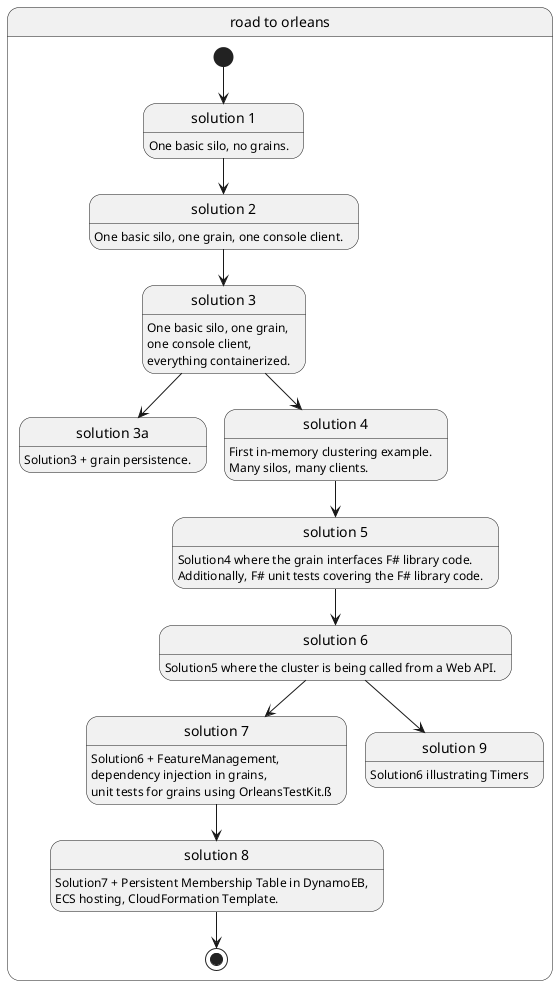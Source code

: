 @startuml "road-to-orleans"
hide empty description
  state "road to orleans" as PhaseA{
    state "solution 1" as Solution1{
      Solution1 : One basic silo, no grains.
    }

    state "solution 2" as Solution2{
      Solution2 : One basic silo, one grain, one console client.
    }

    state "solution 3" as Solution3{
      Solution3 : One basic silo, one grain,
      Solution3 : one console client,
      Solution3 : everything containerized.
    }

    state "solution 3a" as Solution3a{
      Solution3a : Solution3 + grain persistence.
    }

    state "solution 4" as Solution4{
      Solution4 : First in-memory clustering example.
      Solution4 : Many silos, many clients.
    }

    state "solution 5" as Solution5{
      Solution5 : Solution4 where the grain interfaces F# library code.
      Solution5 : Additionally, F# unit tests covering the F# library code.
    }

    state "solution 6" as Solution6{
      Solution6 : Solution5 where the cluster is being called from a Web API.
    }

    state "solution 7" as Solution7{
      Solution7 : Solution6 + FeatureManagement,
      Solution7 : dependency injection in grains,
      Solution7 : unit tests for grains using OrleansTestKit.ß
    }

    state "solution 8" as Solution8{
      Solution8 : Solution7 + Persistent Membership Table in DynamoEB,
      Solution8 : ECS hosting, CloudFormation Template.
    }

    state "solution 9" as Solution9{
      Solution9 : Solution6 illustrating Timers
    }

    [*] --> Solution1
    Solution1 --> Solution2
    Solution2 --> Solution3
    Solution3 --> Solution3a
    Solution3 --> Solution4
    Solution4 --> Solution5
    Solution5 --> Solution6
    Solution6 --> Solution7
    Solution6 --> Solution9
    Solution7 --> Solution8
    Solution8 --> [*]
  }
@enduml